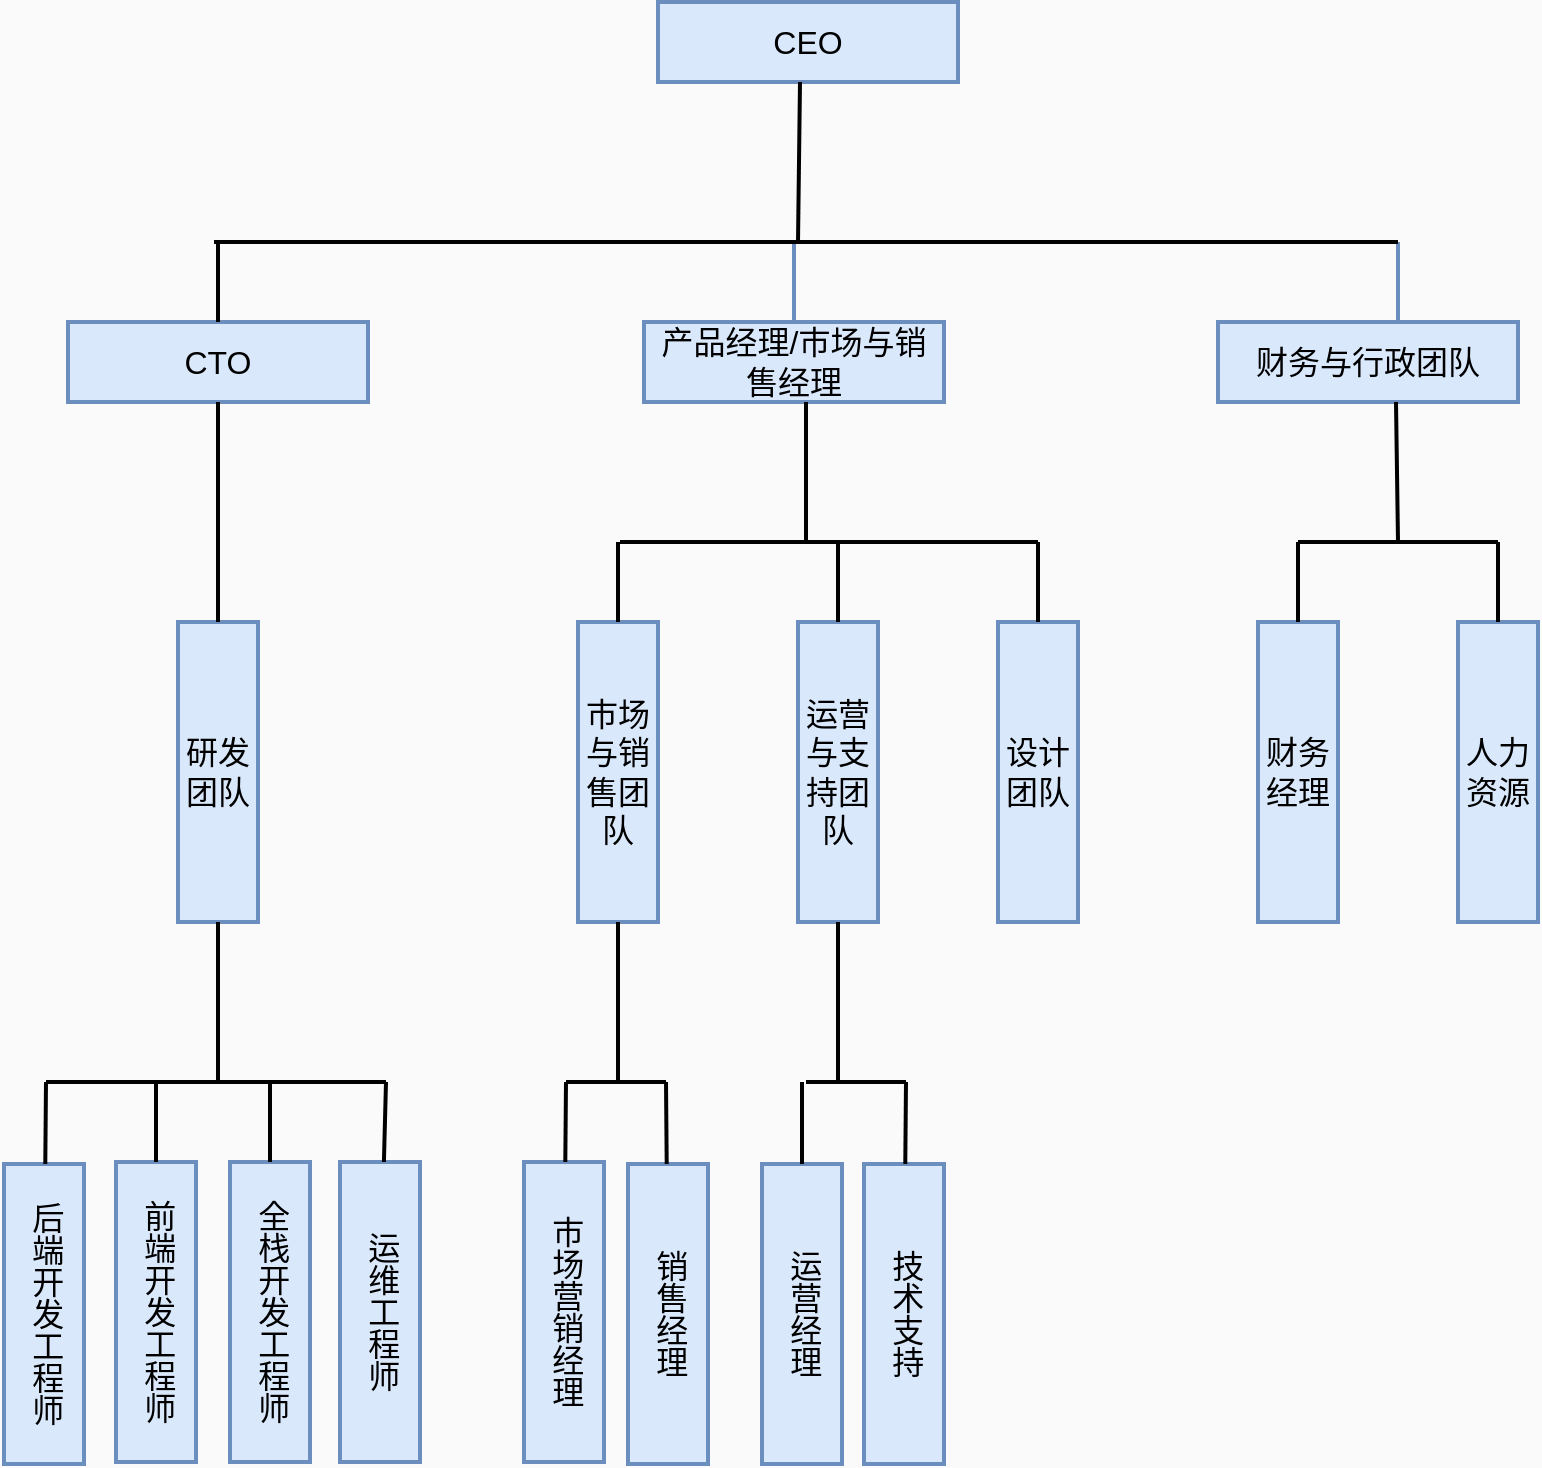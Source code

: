 <mxfile version="24.8.1">
  <diagram name="第 1 页" id="kcZdlDMOoqQzpaW8ADvZ">
    <mxGraphModel dx="1051" dy="786" grid="1" gridSize="10" guides="1" tooltips="1" connect="1" arrows="1" fold="1" page="1" pageScale="1" pageWidth="827" pageHeight="1169" background="#FAFAFA" math="0" shadow="0">
      <root>
        <mxCell id="0" />
        <mxCell id="1" parent="0" />
        <mxCell id="jP5qqYoJzU4zsviBNMvY-36" value="CEO" style="whiteSpace=wrap;strokeWidth=2;fillColor=#dae8fc;strokeColor=#6c8ebf;fontSize=16;" parent="1" vertex="1">
          <mxGeometry x="350" y="30" width="150" height="40" as="geometry" />
        </mxCell>
        <mxCell id="jP5qqYoJzU4zsviBNMvY-37" value="CTO" style="whiteSpace=wrap;strokeWidth=2;fillColor=#dae8fc;strokeColor=#6c8ebf;fontSize=16;" parent="1" vertex="1">
          <mxGeometry x="55" y="190" width="150" height="40" as="geometry" />
        </mxCell>
        <mxCell id="jP5qqYoJzU4zsviBNMvY-38" value="产品经理/市场与销售经理" style="whiteSpace=wrap;strokeWidth=2;fillColor=#dae8fc;strokeColor=#6c8ebf;fontSize=16;" parent="1" vertex="1">
          <mxGeometry x="343" y="190" width="150" height="40" as="geometry" />
        </mxCell>
        <mxCell id="jP5qqYoJzU4zsviBNMvY-39" value="研发团队" style="whiteSpace=wrap;strokeWidth=2;direction=south;fillColor=#dae8fc;strokeColor=#6c8ebf;fontSize=16;" parent="1" vertex="1">
          <mxGeometry x="110" y="340" width="40" height="150" as="geometry" />
        </mxCell>
        <mxCell id="jP5qqYoJzU4zsviBNMvY-40" value="后端开发工程师" style="strokeWidth=2;direction=south;whiteSpace=wrap;textDirection=vertical-lr;fillColor=#dae8fc;strokeColor=#6c8ebf;fontSize=16;" parent="1" vertex="1">
          <mxGeometry x="23" y="611" width="40" height="150" as="geometry" />
        </mxCell>
        <mxCell id="jP5qqYoJzU4zsviBNMvY-41" value="前端开发工程师" style="whiteSpace=wrap;strokeWidth=2;direction=south;textDirection=vertical-lr;fillColor=#dae8fc;strokeColor=#6c8ebf;fontSize=16;" parent="1" vertex="1">
          <mxGeometry x="79" y="610" width="40" height="150" as="geometry" />
        </mxCell>
        <mxCell id="jP5qqYoJzU4zsviBNMvY-42" value="全栈开发工程师" style="whiteSpace=wrap;strokeWidth=2;direction=south;textDirection=vertical-lr;fillColor=#dae8fc;strokeColor=#6c8ebf;fontSize=16;" parent="1" vertex="1">
          <mxGeometry x="136" y="610" width="40" height="150" as="geometry" />
        </mxCell>
        <mxCell id="jP5qqYoJzU4zsviBNMvY-43" value="运维工程师" style="whiteSpace=wrap;strokeWidth=2;direction=south;textDirection=vertical-lr;fillColor=#dae8fc;strokeColor=#6c8ebf;fontSize=16;" parent="1" vertex="1">
          <mxGeometry x="191" y="610" width="40" height="150" as="geometry" />
        </mxCell>
        <mxCell id="jP5qqYoJzU4zsviBNMvY-44" value="市场与销售团队" style="whiteSpace=wrap;strokeWidth=2;direction=south;fillColor=#dae8fc;strokeColor=#6c8ebf;fontSize=16;" parent="1" vertex="1">
          <mxGeometry x="310" y="340" width="40" height="150" as="geometry" />
        </mxCell>
        <mxCell id="jP5qqYoJzU4zsviBNMvY-45" value="运营与支持团队" style="whiteSpace=wrap;strokeWidth=2;direction=south;fillColor=#dae8fc;strokeColor=#6c8ebf;fontSize=16;" parent="1" vertex="1">
          <mxGeometry x="420" y="340" width="40" height="150" as="geometry" />
        </mxCell>
        <mxCell id="jP5qqYoJzU4zsviBNMvY-46" value="设计团队" style="whiteSpace=wrap;strokeWidth=2;direction=south;fillColor=#dae8fc;strokeColor=#6c8ebf;fontSize=16;" parent="1" vertex="1">
          <mxGeometry x="520" y="340" width="40" height="150" as="geometry" />
        </mxCell>
        <mxCell id="jP5qqYoJzU4zsviBNMvY-47" value="市场营销经理" style="whiteSpace=wrap;strokeWidth=2;direction=south;textDirection=vertical-lr;fillColor=#dae8fc;strokeColor=#6c8ebf;fontSize=16;" parent="1" vertex="1">
          <mxGeometry x="283" y="610" width="40" height="150" as="geometry" />
        </mxCell>
        <mxCell id="jP5qqYoJzU4zsviBNMvY-48" value="销售经理" style="whiteSpace=wrap;strokeWidth=2;direction=south;textDirection=vertical-lr;fillColor=#dae8fc;strokeColor=#6c8ebf;fontSize=16;" parent="1" vertex="1">
          <mxGeometry x="335" y="611" width="40" height="150" as="geometry" />
        </mxCell>
        <mxCell id="jP5qqYoJzU4zsviBNMvY-49" value="运营经理" style="whiteSpace=wrap;strokeWidth=2;direction=south;textDirection=vertical-lr;fillColor=#dae8fc;strokeColor=#6c8ebf;fontSize=16;" parent="1" vertex="1">
          <mxGeometry x="402" y="611" width="40" height="150" as="geometry" />
        </mxCell>
        <mxCell id="jP5qqYoJzU4zsviBNMvY-50" value="技术支持" style="whiteSpace=wrap;strokeWidth=2;direction=south;textDirection=vertical-lr;fillColor=#dae8fc;strokeColor=#6c8ebf;fontSize=16;" parent="1" vertex="1">
          <mxGeometry x="453" y="611" width="40" height="150" as="geometry" />
        </mxCell>
        <mxCell id="jP5qqYoJzU4zsviBNMvY-51" value="财务与行政团队" style="whiteSpace=wrap;strokeWidth=2;fillColor=#dae8fc;strokeColor=#6c8ebf;fontSize=16;" parent="1" vertex="1">
          <mxGeometry x="630" y="190" width="150" height="40" as="geometry" />
        </mxCell>
        <mxCell id="jP5qqYoJzU4zsviBNMvY-52" value="财务经理" style="whiteSpace=wrap;strokeWidth=2;direction=south;fillColor=#dae8fc;strokeColor=#6c8ebf;fontSize=16;" parent="1" vertex="1">
          <mxGeometry x="650" y="340" width="40" height="150" as="geometry" />
        </mxCell>
        <mxCell id="jP5qqYoJzU4zsviBNMvY-53" value="人力资源" style="whiteSpace=wrap;strokeWidth=2;direction=south;fillColor=#dae8fc;strokeColor=#6c8ebf;fontSize=16;" parent="1" vertex="1">
          <mxGeometry x="750" y="340" width="40" height="150" as="geometry" />
        </mxCell>
        <mxCell id="jP5qqYoJzU4zsviBNMvY-54" value="" style="curved=1;startArrow=none;endArrow=none;rounded=0;fillColor=#dae8fc;strokeColor=#000000;fontSize=16;endFill=0;strokeWidth=2;" parent="1" target="jP5qqYoJzU4zsviBNMvY-37" edge="1">
          <mxGeometry relative="1" as="geometry">
            <mxPoint x="130" y="150" as="sourcePoint" />
          </mxGeometry>
        </mxCell>
        <mxCell id="jP5qqYoJzU4zsviBNMvY-55" value="" style="curved=1;startArrow=none;endArrow=none;rounded=0;fillColor=#dae8fc;strokeColor=#6c8ebf;fontSize=16;endFill=0;strokeWidth=2;" parent="1" target="jP5qqYoJzU4zsviBNMvY-38" edge="1">
          <mxGeometry relative="1" as="geometry">
            <mxPoint x="418" y="150" as="sourcePoint" />
          </mxGeometry>
        </mxCell>
        <mxCell id="jP5qqYoJzU4zsviBNMvY-56" value="" style="curved=1;startArrow=none;endArrow=none;rounded=0;fillColor=#dae8fc;strokeColor=#000000;fontSize=16;endFill=0;strokeWidth=2;" parent="1" target="jP5qqYoJzU4zsviBNMvY-39" edge="1">
          <mxGeometry relative="1" as="geometry">
            <mxPoint x="130" y="230" as="sourcePoint" />
            <Array as="points">
              <mxPoint x="130" y="280" />
            </Array>
          </mxGeometry>
        </mxCell>
        <mxCell id="jP5qqYoJzU4zsviBNMvY-57" value="" style="curved=1;startArrow=none;endArrow=none;rounded=0;fillColor=#dae8fc;strokeColor=#000000;fontSize=16;endFill=0;strokeWidth=2;" parent="1" target="jP5qqYoJzU4zsviBNMvY-40" edge="1">
          <mxGeometry relative="1" as="geometry">
            <mxPoint x="44" y="570" as="sourcePoint" />
          </mxGeometry>
        </mxCell>
        <mxCell id="jP5qqYoJzU4zsviBNMvY-58" value="" style="curved=1;startArrow=none;endArrow=none;rounded=0;fillColor=#dae8fc;strokeColor=#000000;fontSize=16;endFill=0;strokeWidth=2;" parent="1" target="jP5qqYoJzU4zsviBNMvY-41" edge="1">
          <mxGeometry relative="1" as="geometry">
            <mxPoint x="99" y="570" as="sourcePoint" />
          </mxGeometry>
        </mxCell>
        <mxCell id="jP5qqYoJzU4zsviBNMvY-59" value="" style="curved=1;startArrow=none;endArrow=none;rounded=0;fillColor=#dae8fc;strokeColor=#000000;fontSize=16;endFill=0;strokeWidth=2;" parent="1" target="jP5qqYoJzU4zsviBNMvY-42" edge="1">
          <mxGeometry relative="1" as="geometry">
            <mxPoint x="156" y="570" as="sourcePoint" />
          </mxGeometry>
        </mxCell>
        <mxCell id="jP5qqYoJzU4zsviBNMvY-60" value="" style="curved=1;startArrow=none;endArrow=none;rounded=0;fillColor=#dae8fc;strokeColor=#000000;fontSize=16;endFill=0;strokeWidth=2;" parent="1" target="jP5qqYoJzU4zsviBNMvY-43" edge="1">
          <mxGeometry relative="1" as="geometry">
            <mxPoint x="214" y="570" as="sourcePoint" />
          </mxGeometry>
        </mxCell>
        <mxCell id="jP5qqYoJzU4zsviBNMvY-61" value="" style="curved=1;startArrow=none;endArrow=none;rounded=0;fillColor=#dae8fc;strokeColor=#000000;fontSize=16;endFill=0;entryX=0;entryY=0.5;entryDx=0;entryDy=0;strokeWidth=2;" parent="1" target="jP5qqYoJzU4zsviBNMvY-44" edge="1">
          <mxGeometry relative="1" as="geometry">
            <mxPoint x="330" y="300" as="sourcePoint" />
            <Array as="points">
              <mxPoint x="330" y="320" />
            </Array>
          </mxGeometry>
        </mxCell>
        <mxCell id="jP5qqYoJzU4zsviBNMvY-62" value="" style="curved=1;startArrow=none;endArrow=none;rounded=0;fillColor=#dae8fc;strokeColor=#000000;fontSize=16;endFill=0;strokeWidth=2;" parent="1" target="jP5qqYoJzU4zsviBNMvY-45" edge="1">
          <mxGeometry relative="1" as="geometry">
            <mxPoint x="440" y="300" as="sourcePoint" />
          </mxGeometry>
        </mxCell>
        <mxCell id="jP5qqYoJzU4zsviBNMvY-63" value="" style="curved=1;startArrow=none;endArrow=none;rounded=0;fillColor=#dae8fc;strokeColor=#000000;fontSize=16;endFill=0;entryX=0;entryY=0.5;entryDx=0;entryDy=0;strokeWidth=2;" parent="1" target="jP5qqYoJzU4zsviBNMvY-46" edge="1">
          <mxGeometry relative="1" as="geometry">
            <mxPoint x="540" y="300" as="sourcePoint" />
          </mxGeometry>
        </mxCell>
        <mxCell id="jP5qqYoJzU4zsviBNMvY-64" value="" style="curved=1;startArrow=none;endArrow=none;rounded=0;fillColor=#dae8fc;strokeColor=#000000;fontSize=16;endFill=0;strokeWidth=2;" parent="1" target="jP5qqYoJzU4zsviBNMvY-47" edge="1">
          <mxGeometry relative="1" as="geometry">
            <mxPoint x="304" y="570" as="sourcePoint" />
          </mxGeometry>
        </mxCell>
        <mxCell id="jP5qqYoJzU4zsviBNMvY-65" value="" style="curved=1;startArrow=none;endArrow=none;rounded=0;fillColor=#dae8fc;strokeColor=#000000;fontSize=16;endFill=0;strokeWidth=2;" parent="1" target="jP5qqYoJzU4zsviBNMvY-48" edge="1">
          <mxGeometry relative="1" as="geometry">
            <mxPoint x="354" y="570" as="sourcePoint" />
          </mxGeometry>
        </mxCell>
        <mxCell id="jP5qqYoJzU4zsviBNMvY-66" value="" style="curved=1;startArrow=none;endArrow=none;rounded=0;fillColor=#dae8fc;strokeColor=#000000;fontSize=16;endFill=0;strokeWidth=2;" parent="1" target="jP5qqYoJzU4zsviBNMvY-49" edge="1">
          <mxGeometry relative="1" as="geometry">
            <mxPoint x="422" y="570" as="sourcePoint" />
          </mxGeometry>
        </mxCell>
        <mxCell id="jP5qqYoJzU4zsviBNMvY-67" value="" style="curved=1;startArrow=none;endArrow=none;rounded=0;fillColor=#dae8fc;strokeColor=#000000;fontSize=16;endFill=0;strokeWidth=2;" parent="1" target="jP5qqYoJzU4zsviBNMvY-50" edge="1">
          <mxGeometry relative="1" as="geometry">
            <mxPoint x="474" y="570" as="sourcePoint" />
          </mxGeometry>
        </mxCell>
        <mxCell id="jP5qqYoJzU4zsviBNMvY-68" value="" style="curved=1;startArrow=none;endArrow=none;rounded=0;fillColor=#dae8fc;strokeColor=#6c8ebf;fontSize=16;endFill=0;strokeWidth=2;" parent="1" edge="1">
          <mxGeometry relative="1" as="geometry">
            <mxPoint x="720" y="150" as="sourcePoint" />
            <mxPoint x="720" y="190" as="targetPoint" />
          </mxGeometry>
        </mxCell>
        <mxCell id="jP5qqYoJzU4zsviBNMvY-69" value="" style="curved=1;startArrow=none;endArrow=none;rounded=0;fillColor=#dae8fc;strokeColor=#000000;fontSize=16;endFill=0;strokeWidth=2;" parent="1" target="jP5qqYoJzU4zsviBNMvY-52" edge="1">
          <mxGeometry relative="1" as="geometry">
            <mxPoint x="670" y="300" as="sourcePoint" />
          </mxGeometry>
        </mxCell>
        <mxCell id="jP5qqYoJzU4zsviBNMvY-70" value="" style="curved=1;startArrow=none;endArrow=none;rounded=0;fillColor=#dae8fc;strokeColor=#000000;fontSize=16;endFill=0;strokeWidth=2;" parent="1" target="jP5qqYoJzU4zsviBNMvY-53" edge="1">
          <mxGeometry relative="1" as="geometry">
            <mxPoint x="770" y="300" as="sourcePoint" />
          </mxGeometry>
        </mxCell>
        <mxCell id="g4Zqk-P81k30yzHddc97-1" value="" style="endArrow=none;html=1;rounded=0;strokeWidth=2;fontSize=16;" edge="1" parent="1">
          <mxGeometry width="50" height="50" relative="1" as="geometry">
            <mxPoint x="44" y="570" as="sourcePoint" />
            <mxPoint x="214" y="570" as="targetPoint" />
          </mxGeometry>
        </mxCell>
        <mxCell id="g4Zqk-P81k30yzHddc97-2" value="" style="endArrow=none;html=1;rounded=0;entryX=1;entryY=0.5;entryDx=0;entryDy=0;strokeWidth=2;fontSize=16;" edge="1" parent="1" target="jP5qqYoJzU4zsviBNMvY-39">
          <mxGeometry width="50" height="50" relative="1" as="geometry">
            <mxPoint x="130" y="570" as="sourcePoint" />
            <mxPoint x="182" y="550" as="targetPoint" />
          </mxGeometry>
        </mxCell>
        <mxCell id="g4Zqk-P81k30yzHddc97-3" value="" style="endArrow=none;html=1;rounded=0;strokeWidth=2;fontSize=16;" edge="1" parent="1">
          <mxGeometry width="50" height="50" relative="1" as="geometry">
            <mxPoint x="304" y="570" as="sourcePoint" />
            <mxPoint x="354" y="570" as="targetPoint" />
          </mxGeometry>
        </mxCell>
        <mxCell id="g4Zqk-P81k30yzHddc97-4" value="" style="endArrow=none;html=1;rounded=0;strokeWidth=2;fontSize=16;" edge="1" parent="1">
          <mxGeometry width="50" height="50" relative="1" as="geometry">
            <mxPoint x="330" y="570" as="sourcePoint" />
            <mxPoint x="330" y="490" as="targetPoint" />
          </mxGeometry>
        </mxCell>
        <mxCell id="g4Zqk-P81k30yzHddc97-5" value="" style="endArrow=none;html=1;rounded=0;strokeWidth=2;fontSize=16;" edge="1" parent="1">
          <mxGeometry width="50" height="50" relative="1" as="geometry">
            <mxPoint x="424" y="570" as="sourcePoint" />
            <mxPoint x="474" y="570" as="targetPoint" />
          </mxGeometry>
        </mxCell>
        <mxCell id="g4Zqk-P81k30yzHddc97-6" value="" style="endArrow=none;html=1;rounded=0;strokeWidth=2;fontSize=16;" edge="1" parent="1">
          <mxGeometry width="50" height="50" relative="1" as="geometry">
            <mxPoint x="440" y="570" as="sourcePoint" />
            <mxPoint x="440" y="490" as="targetPoint" />
          </mxGeometry>
        </mxCell>
        <mxCell id="g4Zqk-P81k30yzHddc97-7" value="" style="endArrow=none;html=1;rounded=0;strokeWidth=2;fontSize=16;" edge="1" parent="1">
          <mxGeometry width="50" height="50" relative="1" as="geometry">
            <mxPoint x="331" y="300" as="sourcePoint" />
            <mxPoint x="540" y="300" as="targetPoint" />
          </mxGeometry>
        </mxCell>
        <mxCell id="g4Zqk-P81k30yzHddc97-8" value="" style="endArrow=none;html=1;rounded=0;strokeWidth=2;fontSize=16;" edge="1" parent="1">
          <mxGeometry width="50" height="50" relative="1" as="geometry">
            <mxPoint x="424" y="300" as="sourcePoint" />
            <mxPoint x="424" y="230" as="targetPoint" />
          </mxGeometry>
        </mxCell>
        <mxCell id="g4Zqk-P81k30yzHddc97-9" value="" style="endArrow=none;html=1;rounded=0;strokeWidth=2;fontSize=16;" edge="1" parent="1">
          <mxGeometry width="50" height="50" relative="1" as="geometry">
            <mxPoint x="670" y="300" as="sourcePoint" />
            <mxPoint x="770" y="300" as="targetPoint" />
          </mxGeometry>
        </mxCell>
        <mxCell id="g4Zqk-P81k30yzHddc97-10" value="" style="endArrow=none;html=1;rounded=0;strokeWidth=2;fontSize=16;" edge="1" parent="1">
          <mxGeometry width="50" height="50" relative="1" as="geometry">
            <mxPoint x="720" y="300" as="sourcePoint" />
            <mxPoint x="719" y="230" as="targetPoint" />
          </mxGeometry>
        </mxCell>
        <mxCell id="g4Zqk-P81k30yzHddc97-11" value="" style="endArrow=none;html=1;rounded=0;strokeWidth=2;fontSize=16;" edge="1" parent="1">
          <mxGeometry width="50" height="50" relative="1" as="geometry">
            <mxPoint x="128" y="150" as="sourcePoint" />
            <mxPoint x="720" y="150" as="targetPoint" />
          </mxGeometry>
        </mxCell>
        <mxCell id="g4Zqk-P81k30yzHddc97-12" value="" style="endArrow=none;html=1;rounded=0;strokeWidth=2;fontSize=16;" edge="1" parent="1">
          <mxGeometry width="50" height="50" relative="1" as="geometry">
            <mxPoint x="420" y="150" as="sourcePoint" />
            <mxPoint x="421" y="70" as="targetPoint" />
          </mxGeometry>
        </mxCell>
      </root>
    </mxGraphModel>
  </diagram>
</mxfile>
